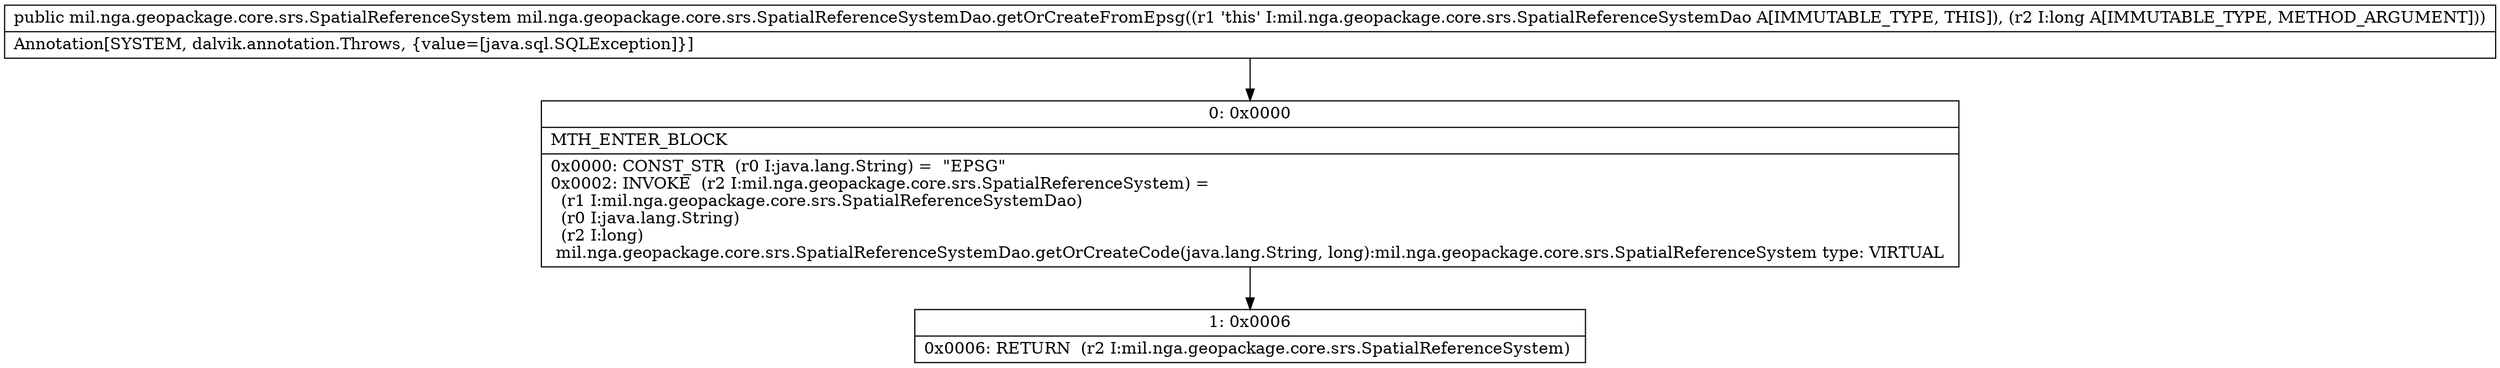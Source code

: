 digraph "CFG formil.nga.geopackage.core.srs.SpatialReferenceSystemDao.getOrCreateFromEpsg(J)Lmil\/nga\/geopackage\/core\/srs\/SpatialReferenceSystem;" {
Node_0 [shape=record,label="{0\:\ 0x0000|MTH_ENTER_BLOCK\l|0x0000: CONST_STR  (r0 I:java.lang.String) =  \"EPSG\" \l0x0002: INVOKE  (r2 I:mil.nga.geopackage.core.srs.SpatialReferenceSystem) = \l  (r1 I:mil.nga.geopackage.core.srs.SpatialReferenceSystemDao)\l  (r0 I:java.lang.String)\l  (r2 I:long)\l mil.nga.geopackage.core.srs.SpatialReferenceSystemDao.getOrCreateCode(java.lang.String, long):mil.nga.geopackage.core.srs.SpatialReferenceSystem type: VIRTUAL \l}"];
Node_1 [shape=record,label="{1\:\ 0x0006|0x0006: RETURN  (r2 I:mil.nga.geopackage.core.srs.SpatialReferenceSystem) \l}"];
MethodNode[shape=record,label="{public mil.nga.geopackage.core.srs.SpatialReferenceSystem mil.nga.geopackage.core.srs.SpatialReferenceSystemDao.getOrCreateFromEpsg((r1 'this' I:mil.nga.geopackage.core.srs.SpatialReferenceSystemDao A[IMMUTABLE_TYPE, THIS]), (r2 I:long A[IMMUTABLE_TYPE, METHOD_ARGUMENT]))  | Annotation[SYSTEM, dalvik.annotation.Throws, \{value=[java.sql.SQLException]\}]\l}"];
MethodNode -> Node_0;
Node_0 -> Node_1;
}

